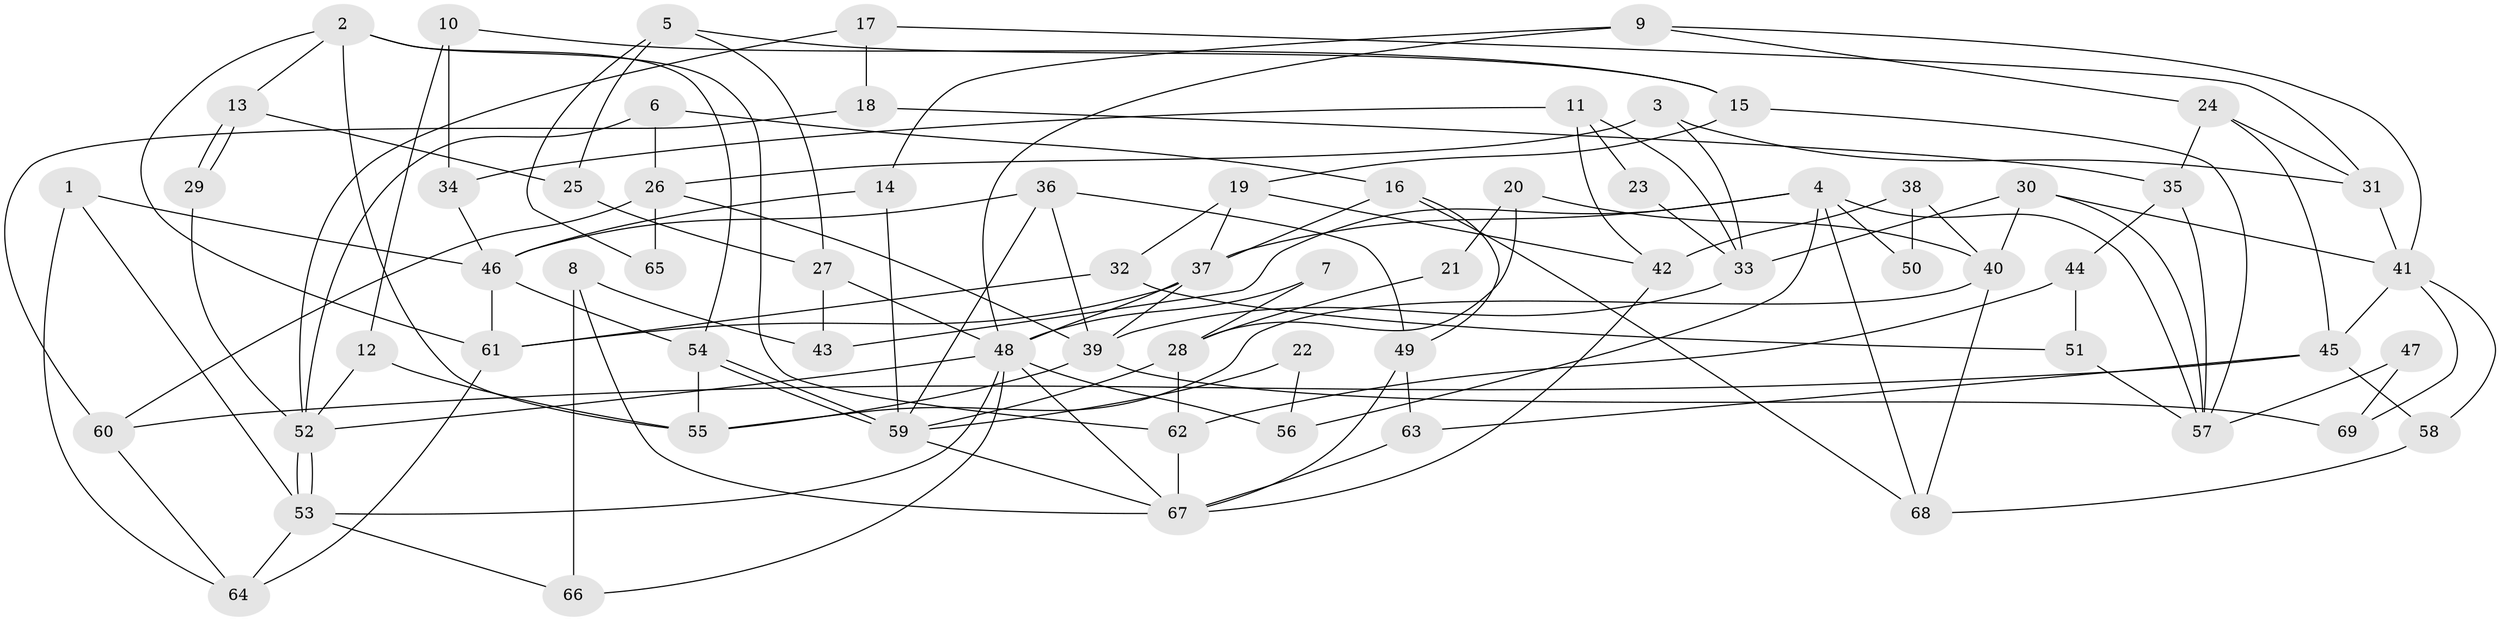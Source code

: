 // Generated by graph-tools (version 1.1) at 2025/11/02/27/25 16:11:22]
// undirected, 69 vertices, 138 edges
graph export_dot {
graph [start="1"]
  node [color=gray90,style=filled];
  1;
  2;
  3;
  4;
  5;
  6;
  7;
  8;
  9;
  10;
  11;
  12;
  13;
  14;
  15;
  16;
  17;
  18;
  19;
  20;
  21;
  22;
  23;
  24;
  25;
  26;
  27;
  28;
  29;
  30;
  31;
  32;
  33;
  34;
  35;
  36;
  37;
  38;
  39;
  40;
  41;
  42;
  43;
  44;
  45;
  46;
  47;
  48;
  49;
  50;
  51;
  52;
  53;
  54;
  55;
  56;
  57;
  58;
  59;
  60;
  61;
  62;
  63;
  64;
  65;
  66;
  67;
  68;
  69;
  1 -- 46;
  1 -- 53;
  1 -- 64;
  2 -- 13;
  2 -- 54;
  2 -- 55;
  2 -- 61;
  2 -- 62;
  3 -- 31;
  3 -- 26;
  3 -- 33;
  4 -- 68;
  4 -- 37;
  4 -- 43;
  4 -- 50;
  4 -- 56;
  4 -- 57;
  5 -- 27;
  5 -- 15;
  5 -- 25;
  5 -- 65;
  6 -- 26;
  6 -- 52;
  6 -- 16;
  7 -- 28;
  7 -- 48;
  8 -- 67;
  8 -- 66;
  8 -- 43;
  9 -- 48;
  9 -- 14;
  9 -- 24;
  9 -- 41;
  10 -- 34;
  10 -- 15;
  10 -- 12;
  11 -- 33;
  11 -- 42;
  11 -- 23;
  11 -- 34;
  12 -- 55;
  12 -- 52;
  13 -- 25;
  13 -- 29;
  13 -- 29;
  14 -- 46;
  14 -- 59;
  15 -- 57;
  15 -- 19;
  16 -- 37;
  16 -- 49;
  16 -- 68;
  17 -- 18;
  17 -- 52;
  17 -- 31;
  18 -- 35;
  18 -- 60;
  19 -- 37;
  19 -- 32;
  19 -- 42;
  20 -- 40;
  20 -- 28;
  20 -- 21;
  21 -- 28;
  22 -- 56;
  22 -- 59;
  23 -- 33;
  24 -- 31;
  24 -- 35;
  24 -- 45;
  25 -- 27;
  26 -- 60;
  26 -- 39;
  26 -- 65;
  27 -- 43;
  27 -- 48;
  28 -- 59;
  28 -- 62;
  29 -- 52;
  30 -- 33;
  30 -- 40;
  30 -- 41;
  30 -- 57;
  31 -- 41;
  32 -- 51;
  32 -- 61;
  33 -- 39;
  34 -- 46;
  35 -- 57;
  35 -- 44;
  36 -- 59;
  36 -- 49;
  36 -- 39;
  36 -- 46;
  37 -- 39;
  37 -- 48;
  37 -- 61;
  38 -- 40;
  38 -- 42;
  38 -- 50;
  39 -- 55;
  39 -- 69;
  40 -- 68;
  40 -- 55;
  41 -- 45;
  41 -- 58;
  41 -- 69;
  42 -- 67;
  44 -- 62;
  44 -- 51;
  45 -- 58;
  45 -- 60;
  45 -- 63;
  46 -- 61;
  46 -- 54;
  47 -- 69;
  47 -- 57;
  48 -- 52;
  48 -- 53;
  48 -- 56;
  48 -- 66;
  48 -- 67;
  49 -- 67;
  49 -- 63;
  51 -- 57;
  52 -- 53;
  52 -- 53;
  53 -- 64;
  53 -- 66;
  54 -- 59;
  54 -- 59;
  54 -- 55;
  58 -- 68;
  59 -- 67;
  60 -- 64;
  61 -- 64;
  62 -- 67;
  63 -- 67;
}
